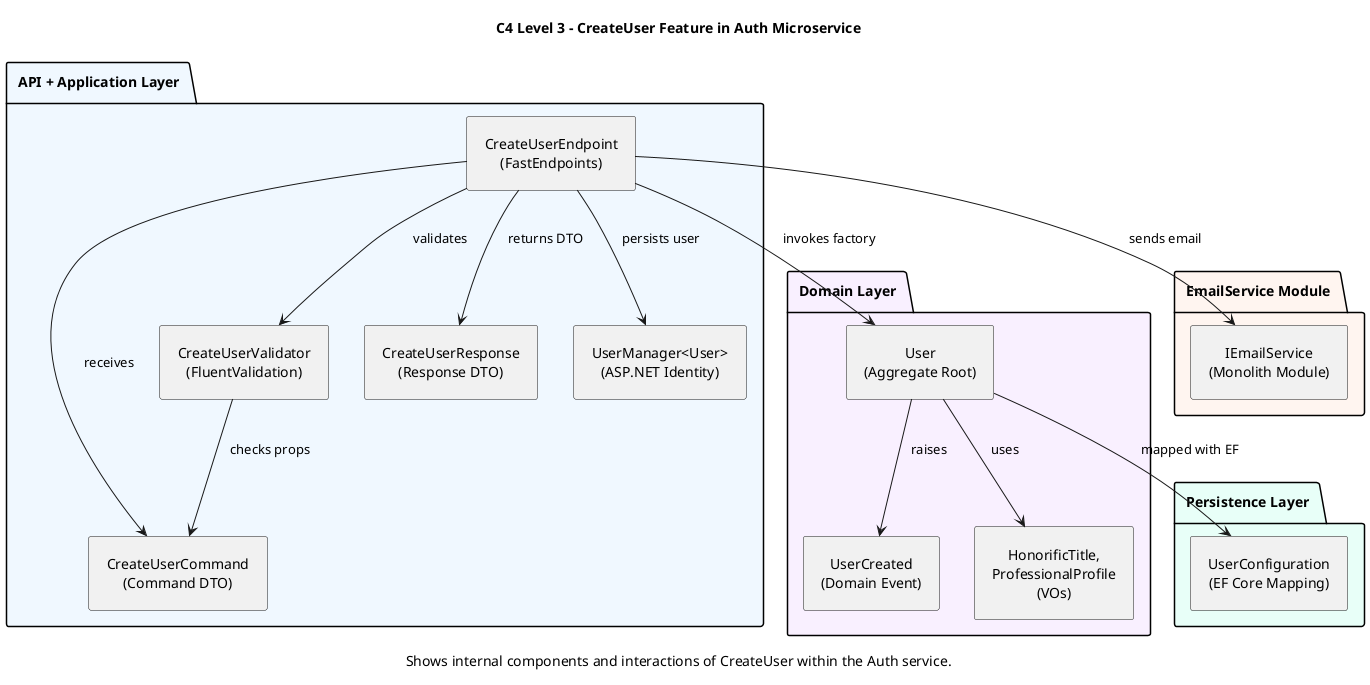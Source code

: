@startuml CreateUserComponentDiagram_C4

skinparam componentStyle rectangle
skinparam defaultTextAlignment center
'skinparam linetype ortho
skinparam shadowing false
skinparam padding 8

title C4 Level 3 – CreateUser Feature in Auth Microservice
caption Shows internal components and interactions of CreateUser within the Auth service.


' API + Application Layer
package "API + Application Layer" #F0F8FF {
  [CreateUserEndpoint\n(FastEndpoints)] as Endpoint
  [CreateUserCommand\n(Command DTO)] as Command
  [CreateUserValidator\n(FluentValidation)] as Validator
  [CreateUserResponse\n(Response DTO)] as Response
  [UserManager<User>\n(ASP.NET Identity)] as UserManager
}

' Domain Layer
package "Domain Layer" #F9F0FF {
  [User\n(Aggregate Root)] as User
  [UserCreated\n(Domain Event)] as Event
  [HonorificTitle,\nProfessionalProfile\n(VOs)] as VOs
}

' Persistence Layer
package "Persistence Layer" #E8FFF8 {
  [UserConfiguration\n(EF Core Mapping)] as ORM
}

' EmailService Module
package "EmailService Module" #FFF5F0 {
  [IEmailService\n(Monolith Module)] as EmailService
}

' Relationships
Endpoint --> Command : receives
Endpoint --> Validator : validates
Validator --> Command : checks props
Endpoint --> UserManager : persists user
Endpoint --> User : invokes factory
User --> VOs : uses
User --> Event : raises
User --> ORM : mapped with EF
Endpoint --> EmailService : sends email
Endpoint --> Response : returns DTO

@enduml
